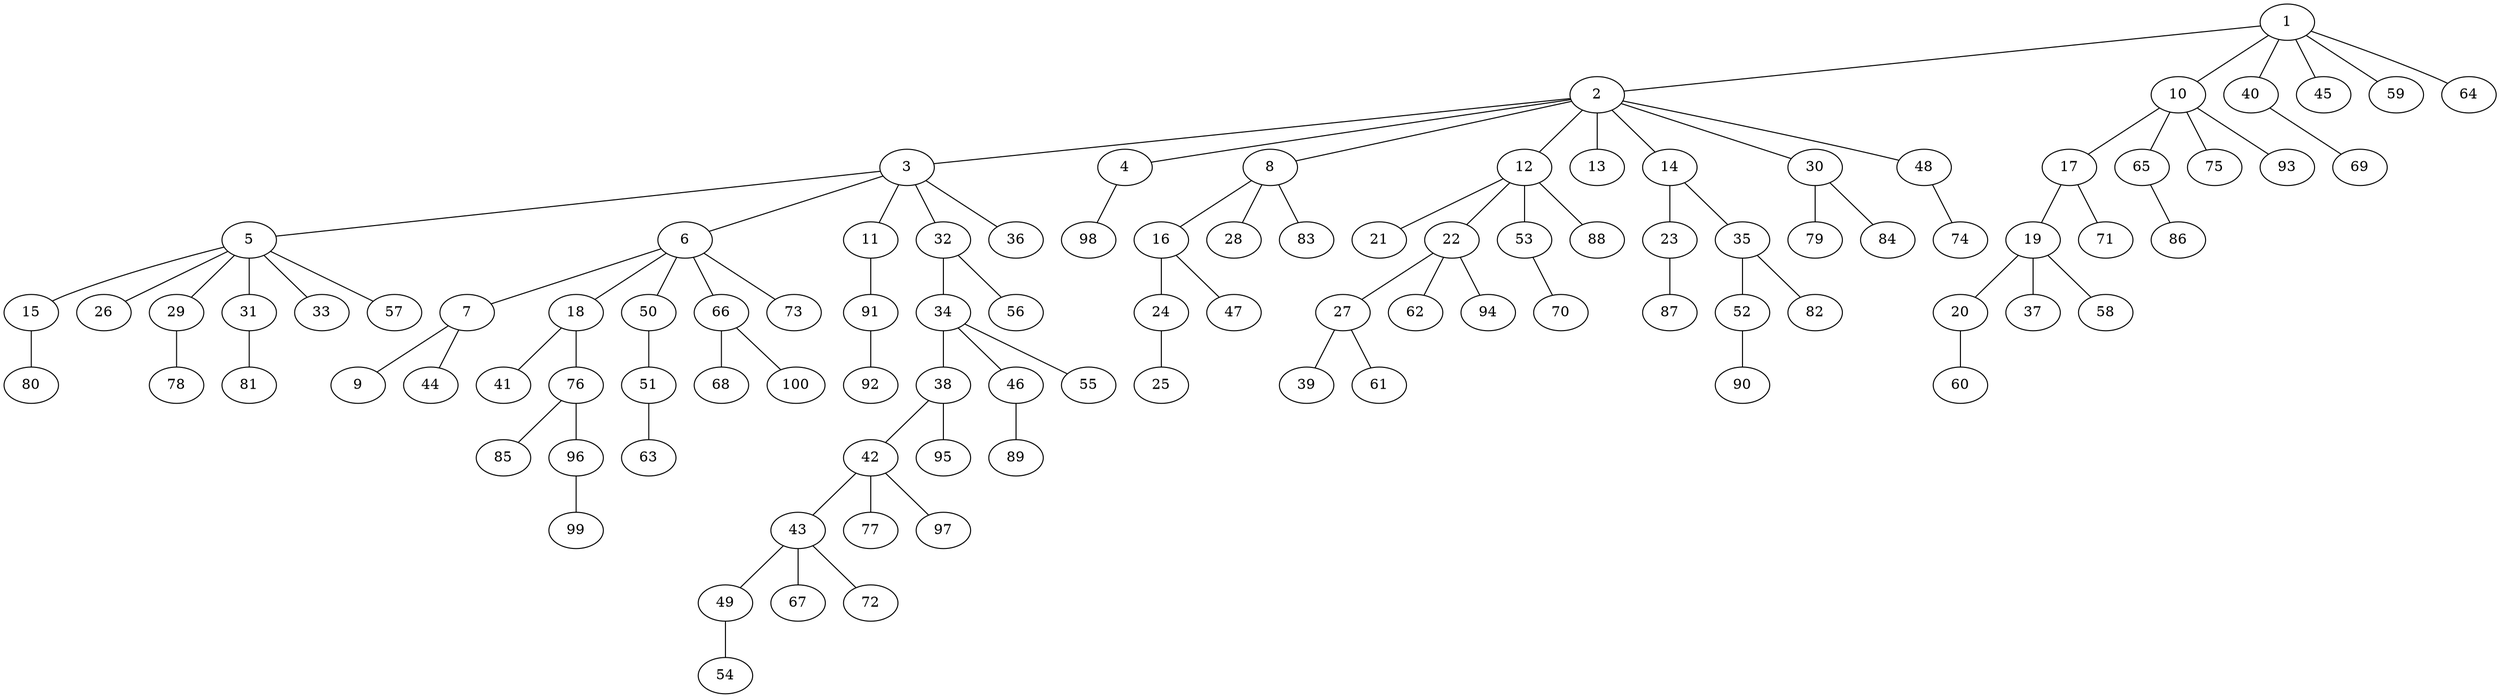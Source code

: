 graph graphname {1--2
1--10
1--40
1--45
1--59
1--64
2--3
2--4
2--8
2--12
2--13
2--14
2--30
2--48
3--5
3--6
3--11
3--32
3--36
4--98
5--15
5--26
5--29
5--31
5--33
5--57
6--7
6--18
6--50
6--66
6--73
7--9
7--44
8--16
8--28
8--83
10--17
10--65
10--75
10--93
11--91
12--21
12--22
12--53
12--88
14--23
14--35
15--80
16--24
16--47
17--19
17--71
18--41
18--76
19--20
19--37
19--58
20--60
22--27
22--62
22--94
23--87
24--25
27--39
27--61
29--78
30--79
30--84
31--81
32--34
32--56
34--38
34--46
34--55
35--52
35--82
38--42
38--95
40--69
42--43
42--77
42--97
43--49
43--67
43--72
46--89
48--74
49--54
50--51
51--63
52--90
53--70
65--86
66--68
66--100
76--85
76--96
91--92
96--99
}